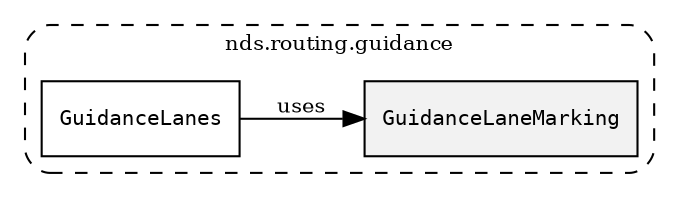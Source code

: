 /**
 * This dot file creates symbol collaboration diagram for GuidanceLaneMarking.
 */
digraph ZSERIO
{
    node [shape=box, fontsize=10];
    rankdir="LR";
    fontsize=10;
    tooltip="GuidanceLaneMarking collaboration diagram";

    subgraph "cluster_nds.routing.guidance"
    {
        style="dashed, rounded";
        label="nds.routing.guidance";
        tooltip="Package nds.routing.guidance";
        href="../../../content/packages/nds.routing.guidance.html#Package-nds-routing-guidance";
        target="_parent";

        "GuidanceLaneMarking" [style="filled", fillcolor="#0000000D", target="_parent", label=<<font face="monospace"><table align="center" border="0" cellspacing="0" cellpadding="0"><tr><td href="../../../content/packages/nds.routing.guidance.html#Bitmask-GuidanceLaneMarking" title="Bitmask defined in nds.routing.guidance">GuidanceLaneMarking</td></tr></table></font>>];
        "GuidanceLanes" [target="_parent", label=<<font face="monospace"><table align="center" border="0" cellspacing="0" cellpadding="0"><tr><td href="../../../content/packages/nds.routing.guidance.html#Structure-GuidanceLanes" title="Structure defined in nds.routing.guidance">GuidanceLanes</td></tr></table></font>>];
    }

    "GuidanceLanes" -> "GuidanceLaneMarking" [label="uses", fontsize=10];
}
